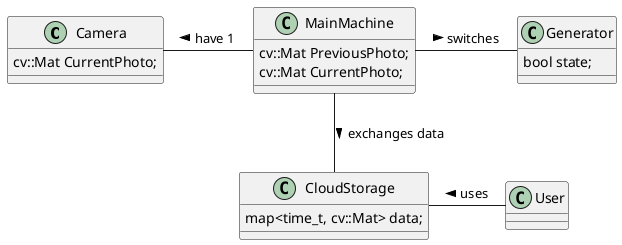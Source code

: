 @startuml
class Camera
{
   cv::Mat CurrentPhoto;
}

class MainMachine
{
   cv::Mat PreviousPhoto;
   cv::Mat CurrentPhoto;
}

class Generator
{
   bool state;
}

class CloudStorage
{
  map<time_t, cv::Mat> data;
}

Camera - MainMachine : have 1 <
MainMachine - Generator : switches >
MainMachine -- CloudStorage : exchanges data >
CloudStorage - User: uses <

@enduml
